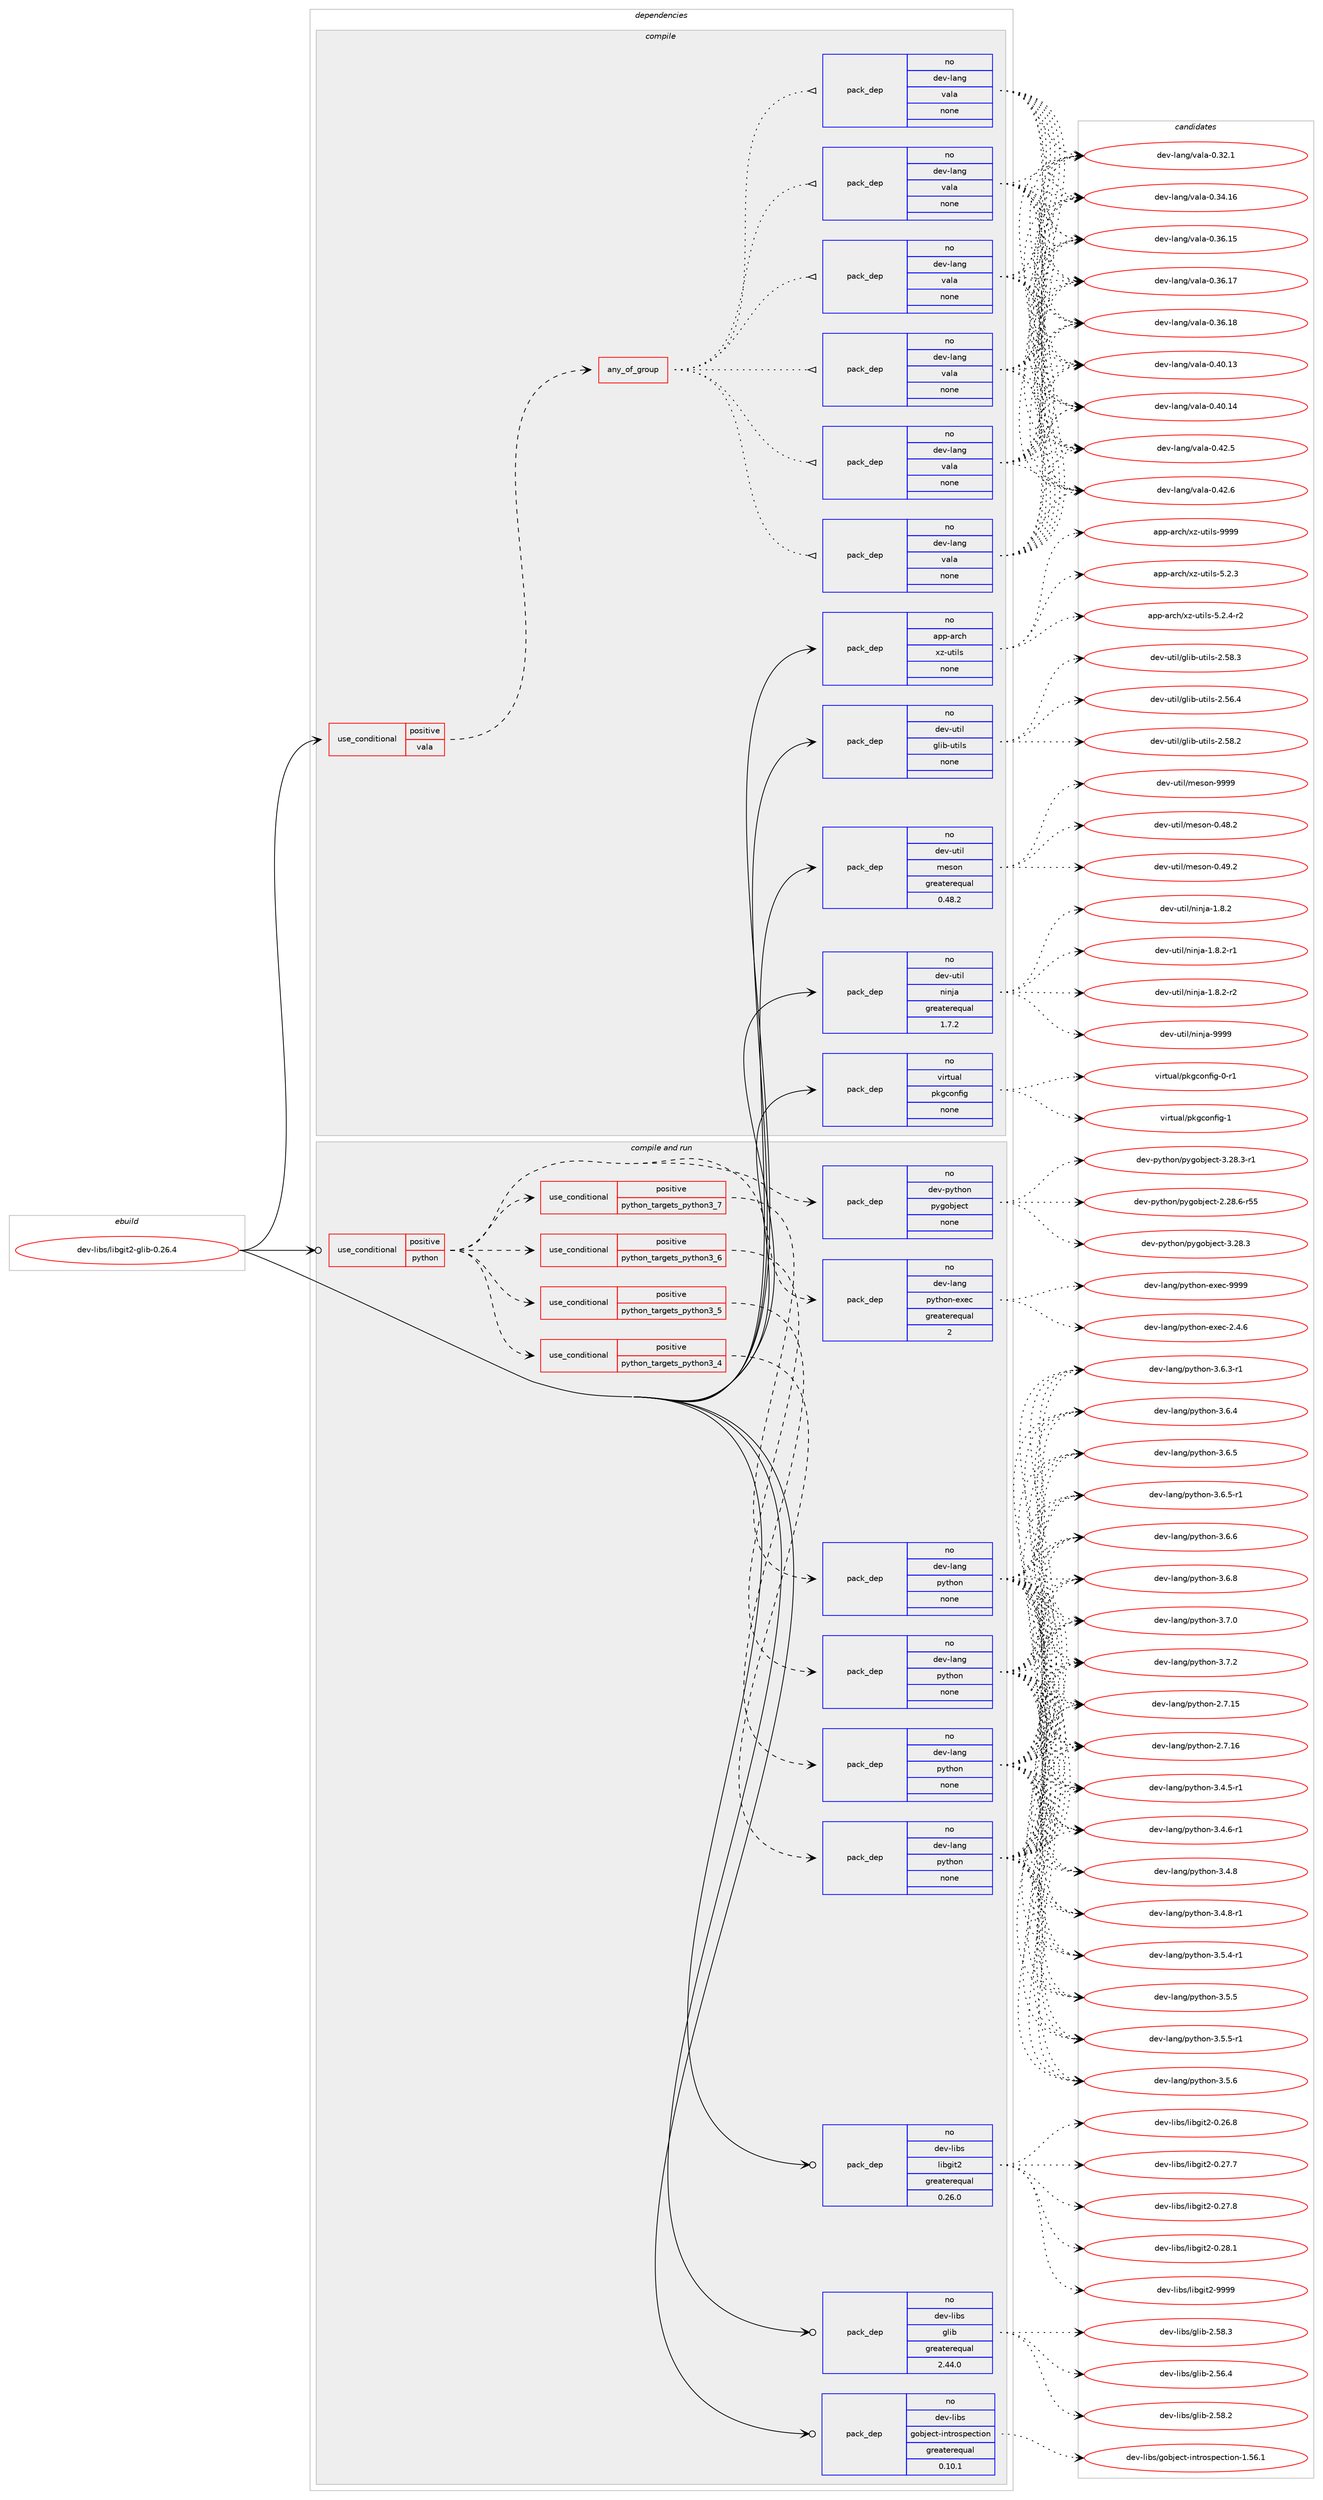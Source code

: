 digraph prolog {

# *************
# Graph options
# *************

newrank=true;
concentrate=true;
compound=true;
graph [rankdir=LR,fontname=Helvetica,fontsize=10,ranksep=1.5];#, ranksep=2.5, nodesep=0.2];
edge  [arrowhead=vee];
node  [fontname=Helvetica,fontsize=10];

# **********
# The ebuild
# **********

subgraph cluster_leftcol {
color=gray;
rank=same;
label=<<i>ebuild</i>>;
id [label="dev-libs/libgit2-glib-0.26.4", color=red, width=4, href="../dev-libs/libgit2-glib-0.26.4.svg"];
}

# ****************
# The dependencies
# ****************

subgraph cluster_midcol {
color=gray;
label=<<i>dependencies</i>>;
subgraph cluster_compile {
fillcolor="#eeeeee";
style=filled;
label=<<i>compile</i>>;
subgraph cond366009 {
dependency1368024 [label=<<TABLE BORDER="0" CELLBORDER="1" CELLSPACING="0" CELLPADDING="4"><TR><TD ROWSPAN="3" CELLPADDING="10">use_conditional</TD></TR><TR><TD>positive</TD></TR><TR><TD>vala</TD></TR></TABLE>>, shape=none, color=red];
subgraph any22266 {
dependency1368025 [label=<<TABLE BORDER="0" CELLBORDER="1" CELLSPACING="0" CELLPADDING="4"><TR><TD CELLPADDING="10">any_of_group</TD></TR></TABLE>>, shape=none, color=red];subgraph pack979197 {
dependency1368026 [label=<<TABLE BORDER="0" CELLBORDER="1" CELLSPACING="0" CELLPADDING="4" WIDTH="220"><TR><TD ROWSPAN="6" CELLPADDING="30">pack_dep</TD></TR><TR><TD WIDTH="110">no</TD></TR><TR><TD>dev-lang</TD></TR><TR><TD>vala</TD></TR><TR><TD>none</TD></TR><TR><TD></TD></TR></TABLE>>, shape=none, color=blue];
}
dependency1368025:e -> dependency1368026:w [weight=20,style="dotted",arrowhead="oinv"];
subgraph pack979198 {
dependency1368027 [label=<<TABLE BORDER="0" CELLBORDER="1" CELLSPACING="0" CELLPADDING="4" WIDTH="220"><TR><TD ROWSPAN="6" CELLPADDING="30">pack_dep</TD></TR><TR><TD WIDTH="110">no</TD></TR><TR><TD>dev-lang</TD></TR><TR><TD>vala</TD></TR><TR><TD>none</TD></TR><TR><TD></TD></TR></TABLE>>, shape=none, color=blue];
}
dependency1368025:e -> dependency1368027:w [weight=20,style="dotted",arrowhead="oinv"];
subgraph pack979199 {
dependency1368028 [label=<<TABLE BORDER="0" CELLBORDER="1" CELLSPACING="0" CELLPADDING="4" WIDTH="220"><TR><TD ROWSPAN="6" CELLPADDING="30">pack_dep</TD></TR><TR><TD WIDTH="110">no</TD></TR><TR><TD>dev-lang</TD></TR><TR><TD>vala</TD></TR><TR><TD>none</TD></TR><TR><TD></TD></TR></TABLE>>, shape=none, color=blue];
}
dependency1368025:e -> dependency1368028:w [weight=20,style="dotted",arrowhead="oinv"];
subgraph pack979200 {
dependency1368029 [label=<<TABLE BORDER="0" CELLBORDER="1" CELLSPACING="0" CELLPADDING="4" WIDTH="220"><TR><TD ROWSPAN="6" CELLPADDING="30">pack_dep</TD></TR><TR><TD WIDTH="110">no</TD></TR><TR><TD>dev-lang</TD></TR><TR><TD>vala</TD></TR><TR><TD>none</TD></TR><TR><TD></TD></TR></TABLE>>, shape=none, color=blue];
}
dependency1368025:e -> dependency1368029:w [weight=20,style="dotted",arrowhead="oinv"];
subgraph pack979201 {
dependency1368030 [label=<<TABLE BORDER="0" CELLBORDER="1" CELLSPACING="0" CELLPADDING="4" WIDTH="220"><TR><TD ROWSPAN="6" CELLPADDING="30">pack_dep</TD></TR><TR><TD WIDTH="110">no</TD></TR><TR><TD>dev-lang</TD></TR><TR><TD>vala</TD></TR><TR><TD>none</TD></TR><TR><TD></TD></TR></TABLE>>, shape=none, color=blue];
}
dependency1368025:e -> dependency1368030:w [weight=20,style="dotted",arrowhead="oinv"];
subgraph pack979202 {
dependency1368031 [label=<<TABLE BORDER="0" CELLBORDER="1" CELLSPACING="0" CELLPADDING="4" WIDTH="220"><TR><TD ROWSPAN="6" CELLPADDING="30">pack_dep</TD></TR><TR><TD WIDTH="110">no</TD></TR><TR><TD>dev-lang</TD></TR><TR><TD>vala</TD></TR><TR><TD>none</TD></TR><TR><TD></TD></TR></TABLE>>, shape=none, color=blue];
}
dependency1368025:e -> dependency1368031:w [weight=20,style="dotted",arrowhead="oinv"];
}
dependency1368024:e -> dependency1368025:w [weight=20,style="dashed",arrowhead="vee"];
}
id:e -> dependency1368024:w [weight=20,style="solid",arrowhead="vee"];
subgraph pack979203 {
dependency1368032 [label=<<TABLE BORDER="0" CELLBORDER="1" CELLSPACING="0" CELLPADDING="4" WIDTH="220"><TR><TD ROWSPAN="6" CELLPADDING="30">pack_dep</TD></TR><TR><TD WIDTH="110">no</TD></TR><TR><TD>app-arch</TD></TR><TR><TD>xz-utils</TD></TR><TR><TD>none</TD></TR><TR><TD></TD></TR></TABLE>>, shape=none, color=blue];
}
id:e -> dependency1368032:w [weight=20,style="solid",arrowhead="vee"];
subgraph pack979204 {
dependency1368033 [label=<<TABLE BORDER="0" CELLBORDER="1" CELLSPACING="0" CELLPADDING="4" WIDTH="220"><TR><TD ROWSPAN="6" CELLPADDING="30">pack_dep</TD></TR><TR><TD WIDTH="110">no</TD></TR><TR><TD>dev-util</TD></TR><TR><TD>glib-utils</TD></TR><TR><TD>none</TD></TR><TR><TD></TD></TR></TABLE>>, shape=none, color=blue];
}
id:e -> dependency1368033:w [weight=20,style="solid",arrowhead="vee"];
subgraph pack979205 {
dependency1368034 [label=<<TABLE BORDER="0" CELLBORDER="1" CELLSPACING="0" CELLPADDING="4" WIDTH="220"><TR><TD ROWSPAN="6" CELLPADDING="30">pack_dep</TD></TR><TR><TD WIDTH="110">no</TD></TR><TR><TD>dev-util</TD></TR><TR><TD>meson</TD></TR><TR><TD>greaterequal</TD></TR><TR><TD>0.48.2</TD></TR></TABLE>>, shape=none, color=blue];
}
id:e -> dependency1368034:w [weight=20,style="solid",arrowhead="vee"];
subgraph pack979206 {
dependency1368035 [label=<<TABLE BORDER="0" CELLBORDER="1" CELLSPACING="0" CELLPADDING="4" WIDTH="220"><TR><TD ROWSPAN="6" CELLPADDING="30">pack_dep</TD></TR><TR><TD WIDTH="110">no</TD></TR><TR><TD>dev-util</TD></TR><TR><TD>ninja</TD></TR><TR><TD>greaterequal</TD></TR><TR><TD>1.7.2</TD></TR></TABLE>>, shape=none, color=blue];
}
id:e -> dependency1368035:w [weight=20,style="solid",arrowhead="vee"];
subgraph pack979207 {
dependency1368036 [label=<<TABLE BORDER="0" CELLBORDER="1" CELLSPACING="0" CELLPADDING="4" WIDTH="220"><TR><TD ROWSPAN="6" CELLPADDING="30">pack_dep</TD></TR><TR><TD WIDTH="110">no</TD></TR><TR><TD>virtual</TD></TR><TR><TD>pkgconfig</TD></TR><TR><TD>none</TD></TR><TR><TD></TD></TR></TABLE>>, shape=none, color=blue];
}
id:e -> dependency1368036:w [weight=20,style="solid",arrowhead="vee"];
}
subgraph cluster_compileandrun {
fillcolor="#eeeeee";
style=filled;
label=<<i>compile and run</i>>;
subgraph cond366010 {
dependency1368037 [label=<<TABLE BORDER="0" CELLBORDER="1" CELLSPACING="0" CELLPADDING="4"><TR><TD ROWSPAN="3" CELLPADDING="10">use_conditional</TD></TR><TR><TD>positive</TD></TR><TR><TD>python</TD></TR></TABLE>>, shape=none, color=red];
subgraph cond366011 {
dependency1368038 [label=<<TABLE BORDER="0" CELLBORDER="1" CELLSPACING="0" CELLPADDING="4"><TR><TD ROWSPAN="3" CELLPADDING="10">use_conditional</TD></TR><TR><TD>positive</TD></TR><TR><TD>python_targets_python3_4</TD></TR></TABLE>>, shape=none, color=red];
subgraph pack979208 {
dependency1368039 [label=<<TABLE BORDER="0" CELLBORDER="1" CELLSPACING="0" CELLPADDING="4" WIDTH="220"><TR><TD ROWSPAN="6" CELLPADDING="30">pack_dep</TD></TR><TR><TD WIDTH="110">no</TD></TR><TR><TD>dev-lang</TD></TR><TR><TD>python</TD></TR><TR><TD>none</TD></TR><TR><TD></TD></TR></TABLE>>, shape=none, color=blue];
}
dependency1368038:e -> dependency1368039:w [weight=20,style="dashed",arrowhead="vee"];
}
dependency1368037:e -> dependency1368038:w [weight=20,style="dashed",arrowhead="vee"];
subgraph cond366012 {
dependency1368040 [label=<<TABLE BORDER="0" CELLBORDER="1" CELLSPACING="0" CELLPADDING="4"><TR><TD ROWSPAN="3" CELLPADDING="10">use_conditional</TD></TR><TR><TD>positive</TD></TR><TR><TD>python_targets_python3_5</TD></TR></TABLE>>, shape=none, color=red];
subgraph pack979209 {
dependency1368041 [label=<<TABLE BORDER="0" CELLBORDER="1" CELLSPACING="0" CELLPADDING="4" WIDTH="220"><TR><TD ROWSPAN="6" CELLPADDING="30">pack_dep</TD></TR><TR><TD WIDTH="110">no</TD></TR><TR><TD>dev-lang</TD></TR><TR><TD>python</TD></TR><TR><TD>none</TD></TR><TR><TD></TD></TR></TABLE>>, shape=none, color=blue];
}
dependency1368040:e -> dependency1368041:w [weight=20,style="dashed",arrowhead="vee"];
}
dependency1368037:e -> dependency1368040:w [weight=20,style="dashed",arrowhead="vee"];
subgraph cond366013 {
dependency1368042 [label=<<TABLE BORDER="0" CELLBORDER="1" CELLSPACING="0" CELLPADDING="4"><TR><TD ROWSPAN="3" CELLPADDING="10">use_conditional</TD></TR><TR><TD>positive</TD></TR><TR><TD>python_targets_python3_6</TD></TR></TABLE>>, shape=none, color=red];
subgraph pack979210 {
dependency1368043 [label=<<TABLE BORDER="0" CELLBORDER="1" CELLSPACING="0" CELLPADDING="4" WIDTH="220"><TR><TD ROWSPAN="6" CELLPADDING="30">pack_dep</TD></TR><TR><TD WIDTH="110">no</TD></TR><TR><TD>dev-lang</TD></TR><TR><TD>python</TD></TR><TR><TD>none</TD></TR><TR><TD></TD></TR></TABLE>>, shape=none, color=blue];
}
dependency1368042:e -> dependency1368043:w [weight=20,style="dashed",arrowhead="vee"];
}
dependency1368037:e -> dependency1368042:w [weight=20,style="dashed",arrowhead="vee"];
subgraph cond366014 {
dependency1368044 [label=<<TABLE BORDER="0" CELLBORDER="1" CELLSPACING="0" CELLPADDING="4"><TR><TD ROWSPAN="3" CELLPADDING="10">use_conditional</TD></TR><TR><TD>positive</TD></TR><TR><TD>python_targets_python3_7</TD></TR></TABLE>>, shape=none, color=red];
subgraph pack979211 {
dependency1368045 [label=<<TABLE BORDER="0" CELLBORDER="1" CELLSPACING="0" CELLPADDING="4" WIDTH="220"><TR><TD ROWSPAN="6" CELLPADDING="30">pack_dep</TD></TR><TR><TD WIDTH="110">no</TD></TR><TR><TD>dev-lang</TD></TR><TR><TD>python</TD></TR><TR><TD>none</TD></TR><TR><TD></TD></TR></TABLE>>, shape=none, color=blue];
}
dependency1368044:e -> dependency1368045:w [weight=20,style="dashed",arrowhead="vee"];
}
dependency1368037:e -> dependency1368044:w [weight=20,style="dashed",arrowhead="vee"];
subgraph pack979212 {
dependency1368046 [label=<<TABLE BORDER="0" CELLBORDER="1" CELLSPACING="0" CELLPADDING="4" WIDTH="220"><TR><TD ROWSPAN="6" CELLPADDING="30">pack_dep</TD></TR><TR><TD WIDTH="110">no</TD></TR><TR><TD>dev-lang</TD></TR><TR><TD>python-exec</TD></TR><TR><TD>greaterequal</TD></TR><TR><TD>2</TD></TR></TABLE>>, shape=none, color=blue];
}
dependency1368037:e -> dependency1368046:w [weight=20,style="dashed",arrowhead="vee"];
subgraph pack979213 {
dependency1368047 [label=<<TABLE BORDER="0" CELLBORDER="1" CELLSPACING="0" CELLPADDING="4" WIDTH="220"><TR><TD ROWSPAN="6" CELLPADDING="30">pack_dep</TD></TR><TR><TD WIDTH="110">no</TD></TR><TR><TD>dev-python</TD></TR><TR><TD>pygobject</TD></TR><TR><TD>none</TD></TR><TR><TD></TD></TR></TABLE>>, shape=none, color=blue];
}
dependency1368037:e -> dependency1368047:w [weight=20,style="dashed",arrowhead="vee"];
}
id:e -> dependency1368037:w [weight=20,style="solid",arrowhead="odotvee"];
subgraph pack979214 {
dependency1368048 [label=<<TABLE BORDER="0" CELLBORDER="1" CELLSPACING="0" CELLPADDING="4" WIDTH="220"><TR><TD ROWSPAN="6" CELLPADDING="30">pack_dep</TD></TR><TR><TD WIDTH="110">no</TD></TR><TR><TD>dev-libs</TD></TR><TR><TD>glib</TD></TR><TR><TD>greaterequal</TD></TR><TR><TD>2.44.0</TD></TR></TABLE>>, shape=none, color=blue];
}
id:e -> dependency1368048:w [weight=20,style="solid",arrowhead="odotvee"];
subgraph pack979215 {
dependency1368049 [label=<<TABLE BORDER="0" CELLBORDER="1" CELLSPACING="0" CELLPADDING="4" WIDTH="220"><TR><TD ROWSPAN="6" CELLPADDING="30">pack_dep</TD></TR><TR><TD WIDTH="110">no</TD></TR><TR><TD>dev-libs</TD></TR><TR><TD>gobject-introspection</TD></TR><TR><TD>greaterequal</TD></TR><TR><TD>0.10.1</TD></TR></TABLE>>, shape=none, color=blue];
}
id:e -> dependency1368049:w [weight=20,style="solid",arrowhead="odotvee"];
subgraph pack979216 {
dependency1368050 [label=<<TABLE BORDER="0" CELLBORDER="1" CELLSPACING="0" CELLPADDING="4" WIDTH="220"><TR><TD ROWSPAN="6" CELLPADDING="30">pack_dep</TD></TR><TR><TD WIDTH="110">no</TD></TR><TR><TD>dev-libs</TD></TR><TR><TD>libgit2</TD></TR><TR><TD>greaterequal</TD></TR><TR><TD>0.26.0</TD></TR></TABLE>>, shape=none, color=blue];
}
id:e -> dependency1368050:w [weight=20,style="solid",arrowhead="odotvee"];
}
subgraph cluster_run {
fillcolor="#eeeeee";
style=filled;
label=<<i>run</i>>;
}
}

# **************
# The candidates
# **************

subgraph cluster_choices {
rank=same;
color=gray;
label=<<i>candidates</i>>;

subgraph choice979197 {
color=black;
nodesep=1;
choice100101118451089711010347118971089745484651504649 [label="dev-lang/vala-0.32.1", color=red, width=4,href="../dev-lang/vala-0.32.1.svg"];
choice10010111845108971101034711897108974548465152464954 [label="dev-lang/vala-0.34.16", color=red, width=4,href="../dev-lang/vala-0.34.16.svg"];
choice10010111845108971101034711897108974548465154464953 [label="dev-lang/vala-0.36.15", color=red, width=4,href="../dev-lang/vala-0.36.15.svg"];
choice10010111845108971101034711897108974548465154464955 [label="dev-lang/vala-0.36.17", color=red, width=4,href="../dev-lang/vala-0.36.17.svg"];
choice10010111845108971101034711897108974548465154464956 [label="dev-lang/vala-0.36.18", color=red, width=4,href="../dev-lang/vala-0.36.18.svg"];
choice10010111845108971101034711897108974548465248464951 [label="dev-lang/vala-0.40.13", color=red, width=4,href="../dev-lang/vala-0.40.13.svg"];
choice10010111845108971101034711897108974548465248464952 [label="dev-lang/vala-0.40.14", color=red, width=4,href="../dev-lang/vala-0.40.14.svg"];
choice100101118451089711010347118971089745484652504653 [label="dev-lang/vala-0.42.5", color=red, width=4,href="../dev-lang/vala-0.42.5.svg"];
choice100101118451089711010347118971089745484652504654 [label="dev-lang/vala-0.42.6", color=red, width=4,href="../dev-lang/vala-0.42.6.svg"];
dependency1368026:e -> choice100101118451089711010347118971089745484651504649:w [style=dotted,weight="100"];
dependency1368026:e -> choice10010111845108971101034711897108974548465152464954:w [style=dotted,weight="100"];
dependency1368026:e -> choice10010111845108971101034711897108974548465154464953:w [style=dotted,weight="100"];
dependency1368026:e -> choice10010111845108971101034711897108974548465154464955:w [style=dotted,weight="100"];
dependency1368026:e -> choice10010111845108971101034711897108974548465154464956:w [style=dotted,weight="100"];
dependency1368026:e -> choice10010111845108971101034711897108974548465248464951:w [style=dotted,weight="100"];
dependency1368026:e -> choice10010111845108971101034711897108974548465248464952:w [style=dotted,weight="100"];
dependency1368026:e -> choice100101118451089711010347118971089745484652504653:w [style=dotted,weight="100"];
dependency1368026:e -> choice100101118451089711010347118971089745484652504654:w [style=dotted,weight="100"];
}
subgraph choice979198 {
color=black;
nodesep=1;
choice100101118451089711010347118971089745484651504649 [label="dev-lang/vala-0.32.1", color=red, width=4,href="../dev-lang/vala-0.32.1.svg"];
choice10010111845108971101034711897108974548465152464954 [label="dev-lang/vala-0.34.16", color=red, width=4,href="../dev-lang/vala-0.34.16.svg"];
choice10010111845108971101034711897108974548465154464953 [label="dev-lang/vala-0.36.15", color=red, width=4,href="../dev-lang/vala-0.36.15.svg"];
choice10010111845108971101034711897108974548465154464955 [label="dev-lang/vala-0.36.17", color=red, width=4,href="../dev-lang/vala-0.36.17.svg"];
choice10010111845108971101034711897108974548465154464956 [label="dev-lang/vala-0.36.18", color=red, width=4,href="../dev-lang/vala-0.36.18.svg"];
choice10010111845108971101034711897108974548465248464951 [label="dev-lang/vala-0.40.13", color=red, width=4,href="../dev-lang/vala-0.40.13.svg"];
choice10010111845108971101034711897108974548465248464952 [label="dev-lang/vala-0.40.14", color=red, width=4,href="../dev-lang/vala-0.40.14.svg"];
choice100101118451089711010347118971089745484652504653 [label="dev-lang/vala-0.42.5", color=red, width=4,href="../dev-lang/vala-0.42.5.svg"];
choice100101118451089711010347118971089745484652504654 [label="dev-lang/vala-0.42.6", color=red, width=4,href="../dev-lang/vala-0.42.6.svg"];
dependency1368027:e -> choice100101118451089711010347118971089745484651504649:w [style=dotted,weight="100"];
dependency1368027:e -> choice10010111845108971101034711897108974548465152464954:w [style=dotted,weight="100"];
dependency1368027:e -> choice10010111845108971101034711897108974548465154464953:w [style=dotted,weight="100"];
dependency1368027:e -> choice10010111845108971101034711897108974548465154464955:w [style=dotted,weight="100"];
dependency1368027:e -> choice10010111845108971101034711897108974548465154464956:w [style=dotted,weight="100"];
dependency1368027:e -> choice10010111845108971101034711897108974548465248464951:w [style=dotted,weight="100"];
dependency1368027:e -> choice10010111845108971101034711897108974548465248464952:w [style=dotted,weight="100"];
dependency1368027:e -> choice100101118451089711010347118971089745484652504653:w [style=dotted,weight="100"];
dependency1368027:e -> choice100101118451089711010347118971089745484652504654:w [style=dotted,weight="100"];
}
subgraph choice979199 {
color=black;
nodesep=1;
choice100101118451089711010347118971089745484651504649 [label="dev-lang/vala-0.32.1", color=red, width=4,href="../dev-lang/vala-0.32.1.svg"];
choice10010111845108971101034711897108974548465152464954 [label="dev-lang/vala-0.34.16", color=red, width=4,href="../dev-lang/vala-0.34.16.svg"];
choice10010111845108971101034711897108974548465154464953 [label="dev-lang/vala-0.36.15", color=red, width=4,href="../dev-lang/vala-0.36.15.svg"];
choice10010111845108971101034711897108974548465154464955 [label="dev-lang/vala-0.36.17", color=red, width=4,href="../dev-lang/vala-0.36.17.svg"];
choice10010111845108971101034711897108974548465154464956 [label="dev-lang/vala-0.36.18", color=red, width=4,href="../dev-lang/vala-0.36.18.svg"];
choice10010111845108971101034711897108974548465248464951 [label="dev-lang/vala-0.40.13", color=red, width=4,href="../dev-lang/vala-0.40.13.svg"];
choice10010111845108971101034711897108974548465248464952 [label="dev-lang/vala-0.40.14", color=red, width=4,href="../dev-lang/vala-0.40.14.svg"];
choice100101118451089711010347118971089745484652504653 [label="dev-lang/vala-0.42.5", color=red, width=4,href="../dev-lang/vala-0.42.5.svg"];
choice100101118451089711010347118971089745484652504654 [label="dev-lang/vala-0.42.6", color=red, width=4,href="../dev-lang/vala-0.42.6.svg"];
dependency1368028:e -> choice100101118451089711010347118971089745484651504649:w [style=dotted,weight="100"];
dependency1368028:e -> choice10010111845108971101034711897108974548465152464954:w [style=dotted,weight="100"];
dependency1368028:e -> choice10010111845108971101034711897108974548465154464953:w [style=dotted,weight="100"];
dependency1368028:e -> choice10010111845108971101034711897108974548465154464955:w [style=dotted,weight="100"];
dependency1368028:e -> choice10010111845108971101034711897108974548465154464956:w [style=dotted,weight="100"];
dependency1368028:e -> choice10010111845108971101034711897108974548465248464951:w [style=dotted,weight="100"];
dependency1368028:e -> choice10010111845108971101034711897108974548465248464952:w [style=dotted,weight="100"];
dependency1368028:e -> choice100101118451089711010347118971089745484652504653:w [style=dotted,weight="100"];
dependency1368028:e -> choice100101118451089711010347118971089745484652504654:w [style=dotted,weight="100"];
}
subgraph choice979200 {
color=black;
nodesep=1;
choice100101118451089711010347118971089745484651504649 [label="dev-lang/vala-0.32.1", color=red, width=4,href="../dev-lang/vala-0.32.1.svg"];
choice10010111845108971101034711897108974548465152464954 [label="dev-lang/vala-0.34.16", color=red, width=4,href="../dev-lang/vala-0.34.16.svg"];
choice10010111845108971101034711897108974548465154464953 [label="dev-lang/vala-0.36.15", color=red, width=4,href="../dev-lang/vala-0.36.15.svg"];
choice10010111845108971101034711897108974548465154464955 [label="dev-lang/vala-0.36.17", color=red, width=4,href="../dev-lang/vala-0.36.17.svg"];
choice10010111845108971101034711897108974548465154464956 [label="dev-lang/vala-0.36.18", color=red, width=4,href="../dev-lang/vala-0.36.18.svg"];
choice10010111845108971101034711897108974548465248464951 [label="dev-lang/vala-0.40.13", color=red, width=4,href="../dev-lang/vala-0.40.13.svg"];
choice10010111845108971101034711897108974548465248464952 [label="dev-lang/vala-0.40.14", color=red, width=4,href="../dev-lang/vala-0.40.14.svg"];
choice100101118451089711010347118971089745484652504653 [label="dev-lang/vala-0.42.5", color=red, width=4,href="../dev-lang/vala-0.42.5.svg"];
choice100101118451089711010347118971089745484652504654 [label="dev-lang/vala-0.42.6", color=red, width=4,href="../dev-lang/vala-0.42.6.svg"];
dependency1368029:e -> choice100101118451089711010347118971089745484651504649:w [style=dotted,weight="100"];
dependency1368029:e -> choice10010111845108971101034711897108974548465152464954:w [style=dotted,weight="100"];
dependency1368029:e -> choice10010111845108971101034711897108974548465154464953:w [style=dotted,weight="100"];
dependency1368029:e -> choice10010111845108971101034711897108974548465154464955:w [style=dotted,weight="100"];
dependency1368029:e -> choice10010111845108971101034711897108974548465154464956:w [style=dotted,weight="100"];
dependency1368029:e -> choice10010111845108971101034711897108974548465248464951:w [style=dotted,weight="100"];
dependency1368029:e -> choice10010111845108971101034711897108974548465248464952:w [style=dotted,weight="100"];
dependency1368029:e -> choice100101118451089711010347118971089745484652504653:w [style=dotted,weight="100"];
dependency1368029:e -> choice100101118451089711010347118971089745484652504654:w [style=dotted,weight="100"];
}
subgraph choice979201 {
color=black;
nodesep=1;
choice100101118451089711010347118971089745484651504649 [label="dev-lang/vala-0.32.1", color=red, width=4,href="../dev-lang/vala-0.32.1.svg"];
choice10010111845108971101034711897108974548465152464954 [label="dev-lang/vala-0.34.16", color=red, width=4,href="../dev-lang/vala-0.34.16.svg"];
choice10010111845108971101034711897108974548465154464953 [label="dev-lang/vala-0.36.15", color=red, width=4,href="../dev-lang/vala-0.36.15.svg"];
choice10010111845108971101034711897108974548465154464955 [label="dev-lang/vala-0.36.17", color=red, width=4,href="../dev-lang/vala-0.36.17.svg"];
choice10010111845108971101034711897108974548465154464956 [label="dev-lang/vala-0.36.18", color=red, width=4,href="../dev-lang/vala-0.36.18.svg"];
choice10010111845108971101034711897108974548465248464951 [label="dev-lang/vala-0.40.13", color=red, width=4,href="../dev-lang/vala-0.40.13.svg"];
choice10010111845108971101034711897108974548465248464952 [label="dev-lang/vala-0.40.14", color=red, width=4,href="../dev-lang/vala-0.40.14.svg"];
choice100101118451089711010347118971089745484652504653 [label="dev-lang/vala-0.42.5", color=red, width=4,href="../dev-lang/vala-0.42.5.svg"];
choice100101118451089711010347118971089745484652504654 [label="dev-lang/vala-0.42.6", color=red, width=4,href="../dev-lang/vala-0.42.6.svg"];
dependency1368030:e -> choice100101118451089711010347118971089745484651504649:w [style=dotted,weight="100"];
dependency1368030:e -> choice10010111845108971101034711897108974548465152464954:w [style=dotted,weight="100"];
dependency1368030:e -> choice10010111845108971101034711897108974548465154464953:w [style=dotted,weight="100"];
dependency1368030:e -> choice10010111845108971101034711897108974548465154464955:w [style=dotted,weight="100"];
dependency1368030:e -> choice10010111845108971101034711897108974548465154464956:w [style=dotted,weight="100"];
dependency1368030:e -> choice10010111845108971101034711897108974548465248464951:w [style=dotted,weight="100"];
dependency1368030:e -> choice10010111845108971101034711897108974548465248464952:w [style=dotted,weight="100"];
dependency1368030:e -> choice100101118451089711010347118971089745484652504653:w [style=dotted,weight="100"];
dependency1368030:e -> choice100101118451089711010347118971089745484652504654:w [style=dotted,weight="100"];
}
subgraph choice979202 {
color=black;
nodesep=1;
choice100101118451089711010347118971089745484651504649 [label="dev-lang/vala-0.32.1", color=red, width=4,href="../dev-lang/vala-0.32.1.svg"];
choice10010111845108971101034711897108974548465152464954 [label="dev-lang/vala-0.34.16", color=red, width=4,href="../dev-lang/vala-0.34.16.svg"];
choice10010111845108971101034711897108974548465154464953 [label="dev-lang/vala-0.36.15", color=red, width=4,href="../dev-lang/vala-0.36.15.svg"];
choice10010111845108971101034711897108974548465154464955 [label="dev-lang/vala-0.36.17", color=red, width=4,href="../dev-lang/vala-0.36.17.svg"];
choice10010111845108971101034711897108974548465154464956 [label="dev-lang/vala-0.36.18", color=red, width=4,href="../dev-lang/vala-0.36.18.svg"];
choice10010111845108971101034711897108974548465248464951 [label="dev-lang/vala-0.40.13", color=red, width=4,href="../dev-lang/vala-0.40.13.svg"];
choice10010111845108971101034711897108974548465248464952 [label="dev-lang/vala-0.40.14", color=red, width=4,href="../dev-lang/vala-0.40.14.svg"];
choice100101118451089711010347118971089745484652504653 [label="dev-lang/vala-0.42.5", color=red, width=4,href="../dev-lang/vala-0.42.5.svg"];
choice100101118451089711010347118971089745484652504654 [label="dev-lang/vala-0.42.6", color=red, width=4,href="../dev-lang/vala-0.42.6.svg"];
dependency1368031:e -> choice100101118451089711010347118971089745484651504649:w [style=dotted,weight="100"];
dependency1368031:e -> choice10010111845108971101034711897108974548465152464954:w [style=dotted,weight="100"];
dependency1368031:e -> choice10010111845108971101034711897108974548465154464953:w [style=dotted,weight="100"];
dependency1368031:e -> choice10010111845108971101034711897108974548465154464955:w [style=dotted,weight="100"];
dependency1368031:e -> choice10010111845108971101034711897108974548465154464956:w [style=dotted,weight="100"];
dependency1368031:e -> choice10010111845108971101034711897108974548465248464951:w [style=dotted,weight="100"];
dependency1368031:e -> choice10010111845108971101034711897108974548465248464952:w [style=dotted,weight="100"];
dependency1368031:e -> choice100101118451089711010347118971089745484652504653:w [style=dotted,weight="100"];
dependency1368031:e -> choice100101118451089711010347118971089745484652504654:w [style=dotted,weight="100"];
}
subgraph choice979203 {
color=black;
nodesep=1;
choice971121124597114991044712012245117116105108115455346504651 [label="app-arch/xz-utils-5.2.3", color=red, width=4,href="../app-arch/xz-utils-5.2.3.svg"];
choice9711211245971149910447120122451171161051081154553465046524511450 [label="app-arch/xz-utils-5.2.4-r2", color=red, width=4,href="../app-arch/xz-utils-5.2.4-r2.svg"];
choice9711211245971149910447120122451171161051081154557575757 [label="app-arch/xz-utils-9999", color=red, width=4,href="../app-arch/xz-utils-9999.svg"];
dependency1368032:e -> choice971121124597114991044712012245117116105108115455346504651:w [style=dotted,weight="100"];
dependency1368032:e -> choice9711211245971149910447120122451171161051081154553465046524511450:w [style=dotted,weight="100"];
dependency1368032:e -> choice9711211245971149910447120122451171161051081154557575757:w [style=dotted,weight="100"];
}
subgraph choice979204 {
color=black;
nodesep=1;
choice1001011184511711610510847103108105984511711610510811545504653544652 [label="dev-util/glib-utils-2.56.4", color=red, width=4,href="../dev-util/glib-utils-2.56.4.svg"];
choice1001011184511711610510847103108105984511711610510811545504653564650 [label="dev-util/glib-utils-2.58.2", color=red, width=4,href="../dev-util/glib-utils-2.58.2.svg"];
choice1001011184511711610510847103108105984511711610510811545504653564651 [label="dev-util/glib-utils-2.58.3", color=red, width=4,href="../dev-util/glib-utils-2.58.3.svg"];
dependency1368033:e -> choice1001011184511711610510847103108105984511711610510811545504653544652:w [style=dotted,weight="100"];
dependency1368033:e -> choice1001011184511711610510847103108105984511711610510811545504653564650:w [style=dotted,weight="100"];
dependency1368033:e -> choice1001011184511711610510847103108105984511711610510811545504653564651:w [style=dotted,weight="100"];
}
subgraph choice979205 {
color=black;
nodesep=1;
choice100101118451171161051084710910111511111045484652564650 [label="dev-util/meson-0.48.2", color=red, width=4,href="../dev-util/meson-0.48.2.svg"];
choice100101118451171161051084710910111511111045484652574650 [label="dev-util/meson-0.49.2", color=red, width=4,href="../dev-util/meson-0.49.2.svg"];
choice10010111845117116105108471091011151111104557575757 [label="dev-util/meson-9999", color=red, width=4,href="../dev-util/meson-9999.svg"];
dependency1368034:e -> choice100101118451171161051084710910111511111045484652564650:w [style=dotted,weight="100"];
dependency1368034:e -> choice100101118451171161051084710910111511111045484652574650:w [style=dotted,weight="100"];
dependency1368034:e -> choice10010111845117116105108471091011151111104557575757:w [style=dotted,weight="100"];
}
subgraph choice979206 {
color=black;
nodesep=1;
choice100101118451171161051084711010511010697454946564650 [label="dev-util/ninja-1.8.2", color=red, width=4,href="../dev-util/ninja-1.8.2.svg"];
choice1001011184511711610510847110105110106974549465646504511449 [label="dev-util/ninja-1.8.2-r1", color=red, width=4,href="../dev-util/ninja-1.8.2-r1.svg"];
choice1001011184511711610510847110105110106974549465646504511450 [label="dev-util/ninja-1.8.2-r2", color=red, width=4,href="../dev-util/ninja-1.8.2-r2.svg"];
choice1001011184511711610510847110105110106974557575757 [label="dev-util/ninja-9999", color=red, width=4,href="../dev-util/ninja-9999.svg"];
dependency1368035:e -> choice100101118451171161051084711010511010697454946564650:w [style=dotted,weight="100"];
dependency1368035:e -> choice1001011184511711610510847110105110106974549465646504511449:w [style=dotted,weight="100"];
dependency1368035:e -> choice1001011184511711610510847110105110106974549465646504511450:w [style=dotted,weight="100"];
dependency1368035:e -> choice1001011184511711610510847110105110106974557575757:w [style=dotted,weight="100"];
}
subgraph choice979207 {
color=black;
nodesep=1;
choice11810511411611797108471121071039911111010210510345484511449 [label="virtual/pkgconfig-0-r1", color=red, width=4,href="../virtual/pkgconfig-0-r1.svg"];
choice1181051141161179710847112107103991111101021051034549 [label="virtual/pkgconfig-1", color=red, width=4,href="../virtual/pkgconfig-1.svg"];
dependency1368036:e -> choice11810511411611797108471121071039911111010210510345484511449:w [style=dotted,weight="100"];
dependency1368036:e -> choice1181051141161179710847112107103991111101021051034549:w [style=dotted,weight="100"];
}
subgraph choice979208 {
color=black;
nodesep=1;
choice10010111845108971101034711212111610411111045504655464953 [label="dev-lang/python-2.7.15", color=red, width=4,href="../dev-lang/python-2.7.15.svg"];
choice10010111845108971101034711212111610411111045504655464954 [label="dev-lang/python-2.7.16", color=red, width=4,href="../dev-lang/python-2.7.16.svg"];
choice1001011184510897110103471121211161041111104551465246534511449 [label="dev-lang/python-3.4.5-r1", color=red, width=4,href="../dev-lang/python-3.4.5-r1.svg"];
choice1001011184510897110103471121211161041111104551465246544511449 [label="dev-lang/python-3.4.6-r1", color=red, width=4,href="../dev-lang/python-3.4.6-r1.svg"];
choice100101118451089711010347112121116104111110455146524656 [label="dev-lang/python-3.4.8", color=red, width=4,href="../dev-lang/python-3.4.8.svg"];
choice1001011184510897110103471121211161041111104551465246564511449 [label="dev-lang/python-3.4.8-r1", color=red, width=4,href="../dev-lang/python-3.4.8-r1.svg"];
choice1001011184510897110103471121211161041111104551465346524511449 [label="dev-lang/python-3.5.4-r1", color=red, width=4,href="../dev-lang/python-3.5.4-r1.svg"];
choice100101118451089711010347112121116104111110455146534653 [label="dev-lang/python-3.5.5", color=red, width=4,href="../dev-lang/python-3.5.5.svg"];
choice1001011184510897110103471121211161041111104551465346534511449 [label="dev-lang/python-3.5.5-r1", color=red, width=4,href="../dev-lang/python-3.5.5-r1.svg"];
choice100101118451089711010347112121116104111110455146534654 [label="dev-lang/python-3.5.6", color=red, width=4,href="../dev-lang/python-3.5.6.svg"];
choice1001011184510897110103471121211161041111104551465446514511449 [label="dev-lang/python-3.6.3-r1", color=red, width=4,href="../dev-lang/python-3.6.3-r1.svg"];
choice100101118451089711010347112121116104111110455146544652 [label="dev-lang/python-3.6.4", color=red, width=4,href="../dev-lang/python-3.6.4.svg"];
choice100101118451089711010347112121116104111110455146544653 [label="dev-lang/python-3.6.5", color=red, width=4,href="../dev-lang/python-3.6.5.svg"];
choice1001011184510897110103471121211161041111104551465446534511449 [label="dev-lang/python-3.6.5-r1", color=red, width=4,href="../dev-lang/python-3.6.5-r1.svg"];
choice100101118451089711010347112121116104111110455146544654 [label="dev-lang/python-3.6.6", color=red, width=4,href="../dev-lang/python-3.6.6.svg"];
choice100101118451089711010347112121116104111110455146544656 [label="dev-lang/python-3.6.8", color=red, width=4,href="../dev-lang/python-3.6.8.svg"];
choice100101118451089711010347112121116104111110455146554648 [label="dev-lang/python-3.7.0", color=red, width=4,href="../dev-lang/python-3.7.0.svg"];
choice100101118451089711010347112121116104111110455146554650 [label="dev-lang/python-3.7.2", color=red, width=4,href="../dev-lang/python-3.7.2.svg"];
dependency1368039:e -> choice10010111845108971101034711212111610411111045504655464953:w [style=dotted,weight="100"];
dependency1368039:e -> choice10010111845108971101034711212111610411111045504655464954:w [style=dotted,weight="100"];
dependency1368039:e -> choice1001011184510897110103471121211161041111104551465246534511449:w [style=dotted,weight="100"];
dependency1368039:e -> choice1001011184510897110103471121211161041111104551465246544511449:w [style=dotted,weight="100"];
dependency1368039:e -> choice100101118451089711010347112121116104111110455146524656:w [style=dotted,weight="100"];
dependency1368039:e -> choice1001011184510897110103471121211161041111104551465246564511449:w [style=dotted,weight="100"];
dependency1368039:e -> choice1001011184510897110103471121211161041111104551465346524511449:w [style=dotted,weight="100"];
dependency1368039:e -> choice100101118451089711010347112121116104111110455146534653:w [style=dotted,weight="100"];
dependency1368039:e -> choice1001011184510897110103471121211161041111104551465346534511449:w [style=dotted,weight="100"];
dependency1368039:e -> choice100101118451089711010347112121116104111110455146534654:w [style=dotted,weight="100"];
dependency1368039:e -> choice1001011184510897110103471121211161041111104551465446514511449:w [style=dotted,weight="100"];
dependency1368039:e -> choice100101118451089711010347112121116104111110455146544652:w [style=dotted,weight="100"];
dependency1368039:e -> choice100101118451089711010347112121116104111110455146544653:w [style=dotted,weight="100"];
dependency1368039:e -> choice1001011184510897110103471121211161041111104551465446534511449:w [style=dotted,weight="100"];
dependency1368039:e -> choice100101118451089711010347112121116104111110455146544654:w [style=dotted,weight="100"];
dependency1368039:e -> choice100101118451089711010347112121116104111110455146544656:w [style=dotted,weight="100"];
dependency1368039:e -> choice100101118451089711010347112121116104111110455146554648:w [style=dotted,weight="100"];
dependency1368039:e -> choice100101118451089711010347112121116104111110455146554650:w [style=dotted,weight="100"];
}
subgraph choice979209 {
color=black;
nodesep=1;
choice10010111845108971101034711212111610411111045504655464953 [label="dev-lang/python-2.7.15", color=red, width=4,href="../dev-lang/python-2.7.15.svg"];
choice10010111845108971101034711212111610411111045504655464954 [label="dev-lang/python-2.7.16", color=red, width=4,href="../dev-lang/python-2.7.16.svg"];
choice1001011184510897110103471121211161041111104551465246534511449 [label="dev-lang/python-3.4.5-r1", color=red, width=4,href="../dev-lang/python-3.4.5-r1.svg"];
choice1001011184510897110103471121211161041111104551465246544511449 [label="dev-lang/python-3.4.6-r1", color=red, width=4,href="../dev-lang/python-3.4.6-r1.svg"];
choice100101118451089711010347112121116104111110455146524656 [label="dev-lang/python-3.4.8", color=red, width=4,href="../dev-lang/python-3.4.8.svg"];
choice1001011184510897110103471121211161041111104551465246564511449 [label="dev-lang/python-3.4.8-r1", color=red, width=4,href="../dev-lang/python-3.4.8-r1.svg"];
choice1001011184510897110103471121211161041111104551465346524511449 [label="dev-lang/python-3.5.4-r1", color=red, width=4,href="../dev-lang/python-3.5.4-r1.svg"];
choice100101118451089711010347112121116104111110455146534653 [label="dev-lang/python-3.5.5", color=red, width=4,href="../dev-lang/python-3.5.5.svg"];
choice1001011184510897110103471121211161041111104551465346534511449 [label="dev-lang/python-3.5.5-r1", color=red, width=4,href="../dev-lang/python-3.5.5-r1.svg"];
choice100101118451089711010347112121116104111110455146534654 [label="dev-lang/python-3.5.6", color=red, width=4,href="../dev-lang/python-3.5.6.svg"];
choice1001011184510897110103471121211161041111104551465446514511449 [label="dev-lang/python-3.6.3-r1", color=red, width=4,href="../dev-lang/python-3.6.3-r1.svg"];
choice100101118451089711010347112121116104111110455146544652 [label="dev-lang/python-3.6.4", color=red, width=4,href="../dev-lang/python-3.6.4.svg"];
choice100101118451089711010347112121116104111110455146544653 [label="dev-lang/python-3.6.5", color=red, width=4,href="../dev-lang/python-3.6.5.svg"];
choice1001011184510897110103471121211161041111104551465446534511449 [label="dev-lang/python-3.6.5-r1", color=red, width=4,href="../dev-lang/python-3.6.5-r1.svg"];
choice100101118451089711010347112121116104111110455146544654 [label="dev-lang/python-3.6.6", color=red, width=4,href="../dev-lang/python-3.6.6.svg"];
choice100101118451089711010347112121116104111110455146544656 [label="dev-lang/python-3.6.8", color=red, width=4,href="../dev-lang/python-3.6.8.svg"];
choice100101118451089711010347112121116104111110455146554648 [label="dev-lang/python-3.7.0", color=red, width=4,href="../dev-lang/python-3.7.0.svg"];
choice100101118451089711010347112121116104111110455146554650 [label="dev-lang/python-3.7.2", color=red, width=4,href="../dev-lang/python-3.7.2.svg"];
dependency1368041:e -> choice10010111845108971101034711212111610411111045504655464953:w [style=dotted,weight="100"];
dependency1368041:e -> choice10010111845108971101034711212111610411111045504655464954:w [style=dotted,weight="100"];
dependency1368041:e -> choice1001011184510897110103471121211161041111104551465246534511449:w [style=dotted,weight="100"];
dependency1368041:e -> choice1001011184510897110103471121211161041111104551465246544511449:w [style=dotted,weight="100"];
dependency1368041:e -> choice100101118451089711010347112121116104111110455146524656:w [style=dotted,weight="100"];
dependency1368041:e -> choice1001011184510897110103471121211161041111104551465246564511449:w [style=dotted,weight="100"];
dependency1368041:e -> choice1001011184510897110103471121211161041111104551465346524511449:w [style=dotted,weight="100"];
dependency1368041:e -> choice100101118451089711010347112121116104111110455146534653:w [style=dotted,weight="100"];
dependency1368041:e -> choice1001011184510897110103471121211161041111104551465346534511449:w [style=dotted,weight="100"];
dependency1368041:e -> choice100101118451089711010347112121116104111110455146534654:w [style=dotted,weight="100"];
dependency1368041:e -> choice1001011184510897110103471121211161041111104551465446514511449:w [style=dotted,weight="100"];
dependency1368041:e -> choice100101118451089711010347112121116104111110455146544652:w [style=dotted,weight="100"];
dependency1368041:e -> choice100101118451089711010347112121116104111110455146544653:w [style=dotted,weight="100"];
dependency1368041:e -> choice1001011184510897110103471121211161041111104551465446534511449:w [style=dotted,weight="100"];
dependency1368041:e -> choice100101118451089711010347112121116104111110455146544654:w [style=dotted,weight="100"];
dependency1368041:e -> choice100101118451089711010347112121116104111110455146544656:w [style=dotted,weight="100"];
dependency1368041:e -> choice100101118451089711010347112121116104111110455146554648:w [style=dotted,weight="100"];
dependency1368041:e -> choice100101118451089711010347112121116104111110455146554650:w [style=dotted,weight="100"];
}
subgraph choice979210 {
color=black;
nodesep=1;
choice10010111845108971101034711212111610411111045504655464953 [label="dev-lang/python-2.7.15", color=red, width=4,href="../dev-lang/python-2.7.15.svg"];
choice10010111845108971101034711212111610411111045504655464954 [label="dev-lang/python-2.7.16", color=red, width=4,href="../dev-lang/python-2.7.16.svg"];
choice1001011184510897110103471121211161041111104551465246534511449 [label="dev-lang/python-3.4.5-r1", color=red, width=4,href="../dev-lang/python-3.4.5-r1.svg"];
choice1001011184510897110103471121211161041111104551465246544511449 [label="dev-lang/python-3.4.6-r1", color=red, width=4,href="../dev-lang/python-3.4.6-r1.svg"];
choice100101118451089711010347112121116104111110455146524656 [label="dev-lang/python-3.4.8", color=red, width=4,href="../dev-lang/python-3.4.8.svg"];
choice1001011184510897110103471121211161041111104551465246564511449 [label="dev-lang/python-3.4.8-r1", color=red, width=4,href="../dev-lang/python-3.4.8-r1.svg"];
choice1001011184510897110103471121211161041111104551465346524511449 [label="dev-lang/python-3.5.4-r1", color=red, width=4,href="../dev-lang/python-3.5.4-r1.svg"];
choice100101118451089711010347112121116104111110455146534653 [label="dev-lang/python-3.5.5", color=red, width=4,href="../dev-lang/python-3.5.5.svg"];
choice1001011184510897110103471121211161041111104551465346534511449 [label="dev-lang/python-3.5.5-r1", color=red, width=4,href="../dev-lang/python-3.5.5-r1.svg"];
choice100101118451089711010347112121116104111110455146534654 [label="dev-lang/python-3.5.6", color=red, width=4,href="../dev-lang/python-3.5.6.svg"];
choice1001011184510897110103471121211161041111104551465446514511449 [label="dev-lang/python-3.6.3-r1", color=red, width=4,href="../dev-lang/python-3.6.3-r1.svg"];
choice100101118451089711010347112121116104111110455146544652 [label="dev-lang/python-3.6.4", color=red, width=4,href="../dev-lang/python-3.6.4.svg"];
choice100101118451089711010347112121116104111110455146544653 [label="dev-lang/python-3.6.5", color=red, width=4,href="../dev-lang/python-3.6.5.svg"];
choice1001011184510897110103471121211161041111104551465446534511449 [label="dev-lang/python-3.6.5-r1", color=red, width=4,href="../dev-lang/python-3.6.5-r1.svg"];
choice100101118451089711010347112121116104111110455146544654 [label="dev-lang/python-3.6.6", color=red, width=4,href="../dev-lang/python-3.6.6.svg"];
choice100101118451089711010347112121116104111110455146544656 [label="dev-lang/python-3.6.8", color=red, width=4,href="../dev-lang/python-3.6.8.svg"];
choice100101118451089711010347112121116104111110455146554648 [label="dev-lang/python-3.7.0", color=red, width=4,href="../dev-lang/python-3.7.0.svg"];
choice100101118451089711010347112121116104111110455146554650 [label="dev-lang/python-3.7.2", color=red, width=4,href="../dev-lang/python-3.7.2.svg"];
dependency1368043:e -> choice10010111845108971101034711212111610411111045504655464953:w [style=dotted,weight="100"];
dependency1368043:e -> choice10010111845108971101034711212111610411111045504655464954:w [style=dotted,weight="100"];
dependency1368043:e -> choice1001011184510897110103471121211161041111104551465246534511449:w [style=dotted,weight="100"];
dependency1368043:e -> choice1001011184510897110103471121211161041111104551465246544511449:w [style=dotted,weight="100"];
dependency1368043:e -> choice100101118451089711010347112121116104111110455146524656:w [style=dotted,weight="100"];
dependency1368043:e -> choice1001011184510897110103471121211161041111104551465246564511449:w [style=dotted,weight="100"];
dependency1368043:e -> choice1001011184510897110103471121211161041111104551465346524511449:w [style=dotted,weight="100"];
dependency1368043:e -> choice100101118451089711010347112121116104111110455146534653:w [style=dotted,weight="100"];
dependency1368043:e -> choice1001011184510897110103471121211161041111104551465346534511449:w [style=dotted,weight="100"];
dependency1368043:e -> choice100101118451089711010347112121116104111110455146534654:w [style=dotted,weight="100"];
dependency1368043:e -> choice1001011184510897110103471121211161041111104551465446514511449:w [style=dotted,weight="100"];
dependency1368043:e -> choice100101118451089711010347112121116104111110455146544652:w [style=dotted,weight="100"];
dependency1368043:e -> choice100101118451089711010347112121116104111110455146544653:w [style=dotted,weight="100"];
dependency1368043:e -> choice1001011184510897110103471121211161041111104551465446534511449:w [style=dotted,weight="100"];
dependency1368043:e -> choice100101118451089711010347112121116104111110455146544654:w [style=dotted,weight="100"];
dependency1368043:e -> choice100101118451089711010347112121116104111110455146544656:w [style=dotted,weight="100"];
dependency1368043:e -> choice100101118451089711010347112121116104111110455146554648:w [style=dotted,weight="100"];
dependency1368043:e -> choice100101118451089711010347112121116104111110455146554650:w [style=dotted,weight="100"];
}
subgraph choice979211 {
color=black;
nodesep=1;
choice10010111845108971101034711212111610411111045504655464953 [label="dev-lang/python-2.7.15", color=red, width=4,href="../dev-lang/python-2.7.15.svg"];
choice10010111845108971101034711212111610411111045504655464954 [label="dev-lang/python-2.7.16", color=red, width=4,href="../dev-lang/python-2.7.16.svg"];
choice1001011184510897110103471121211161041111104551465246534511449 [label="dev-lang/python-3.4.5-r1", color=red, width=4,href="../dev-lang/python-3.4.5-r1.svg"];
choice1001011184510897110103471121211161041111104551465246544511449 [label="dev-lang/python-3.4.6-r1", color=red, width=4,href="../dev-lang/python-3.4.6-r1.svg"];
choice100101118451089711010347112121116104111110455146524656 [label="dev-lang/python-3.4.8", color=red, width=4,href="../dev-lang/python-3.4.8.svg"];
choice1001011184510897110103471121211161041111104551465246564511449 [label="dev-lang/python-3.4.8-r1", color=red, width=4,href="../dev-lang/python-3.4.8-r1.svg"];
choice1001011184510897110103471121211161041111104551465346524511449 [label="dev-lang/python-3.5.4-r1", color=red, width=4,href="../dev-lang/python-3.5.4-r1.svg"];
choice100101118451089711010347112121116104111110455146534653 [label="dev-lang/python-3.5.5", color=red, width=4,href="../dev-lang/python-3.5.5.svg"];
choice1001011184510897110103471121211161041111104551465346534511449 [label="dev-lang/python-3.5.5-r1", color=red, width=4,href="../dev-lang/python-3.5.5-r1.svg"];
choice100101118451089711010347112121116104111110455146534654 [label="dev-lang/python-3.5.6", color=red, width=4,href="../dev-lang/python-3.5.6.svg"];
choice1001011184510897110103471121211161041111104551465446514511449 [label="dev-lang/python-3.6.3-r1", color=red, width=4,href="../dev-lang/python-3.6.3-r1.svg"];
choice100101118451089711010347112121116104111110455146544652 [label="dev-lang/python-3.6.4", color=red, width=4,href="../dev-lang/python-3.6.4.svg"];
choice100101118451089711010347112121116104111110455146544653 [label="dev-lang/python-3.6.5", color=red, width=4,href="../dev-lang/python-3.6.5.svg"];
choice1001011184510897110103471121211161041111104551465446534511449 [label="dev-lang/python-3.6.5-r1", color=red, width=4,href="../dev-lang/python-3.6.5-r1.svg"];
choice100101118451089711010347112121116104111110455146544654 [label="dev-lang/python-3.6.6", color=red, width=4,href="../dev-lang/python-3.6.6.svg"];
choice100101118451089711010347112121116104111110455146544656 [label="dev-lang/python-3.6.8", color=red, width=4,href="../dev-lang/python-3.6.8.svg"];
choice100101118451089711010347112121116104111110455146554648 [label="dev-lang/python-3.7.0", color=red, width=4,href="../dev-lang/python-3.7.0.svg"];
choice100101118451089711010347112121116104111110455146554650 [label="dev-lang/python-3.7.2", color=red, width=4,href="../dev-lang/python-3.7.2.svg"];
dependency1368045:e -> choice10010111845108971101034711212111610411111045504655464953:w [style=dotted,weight="100"];
dependency1368045:e -> choice10010111845108971101034711212111610411111045504655464954:w [style=dotted,weight="100"];
dependency1368045:e -> choice1001011184510897110103471121211161041111104551465246534511449:w [style=dotted,weight="100"];
dependency1368045:e -> choice1001011184510897110103471121211161041111104551465246544511449:w [style=dotted,weight="100"];
dependency1368045:e -> choice100101118451089711010347112121116104111110455146524656:w [style=dotted,weight="100"];
dependency1368045:e -> choice1001011184510897110103471121211161041111104551465246564511449:w [style=dotted,weight="100"];
dependency1368045:e -> choice1001011184510897110103471121211161041111104551465346524511449:w [style=dotted,weight="100"];
dependency1368045:e -> choice100101118451089711010347112121116104111110455146534653:w [style=dotted,weight="100"];
dependency1368045:e -> choice1001011184510897110103471121211161041111104551465346534511449:w [style=dotted,weight="100"];
dependency1368045:e -> choice100101118451089711010347112121116104111110455146534654:w [style=dotted,weight="100"];
dependency1368045:e -> choice1001011184510897110103471121211161041111104551465446514511449:w [style=dotted,weight="100"];
dependency1368045:e -> choice100101118451089711010347112121116104111110455146544652:w [style=dotted,weight="100"];
dependency1368045:e -> choice100101118451089711010347112121116104111110455146544653:w [style=dotted,weight="100"];
dependency1368045:e -> choice1001011184510897110103471121211161041111104551465446534511449:w [style=dotted,weight="100"];
dependency1368045:e -> choice100101118451089711010347112121116104111110455146544654:w [style=dotted,weight="100"];
dependency1368045:e -> choice100101118451089711010347112121116104111110455146544656:w [style=dotted,weight="100"];
dependency1368045:e -> choice100101118451089711010347112121116104111110455146554648:w [style=dotted,weight="100"];
dependency1368045:e -> choice100101118451089711010347112121116104111110455146554650:w [style=dotted,weight="100"];
}
subgraph choice979212 {
color=black;
nodesep=1;
choice1001011184510897110103471121211161041111104510112010199455046524654 [label="dev-lang/python-exec-2.4.6", color=red, width=4,href="../dev-lang/python-exec-2.4.6.svg"];
choice10010111845108971101034711212111610411111045101120101994557575757 [label="dev-lang/python-exec-9999", color=red, width=4,href="../dev-lang/python-exec-9999.svg"];
dependency1368046:e -> choice1001011184510897110103471121211161041111104510112010199455046524654:w [style=dotted,weight="100"];
dependency1368046:e -> choice10010111845108971101034711212111610411111045101120101994557575757:w [style=dotted,weight="100"];
}
subgraph choice979213 {
color=black;
nodesep=1;
choice1001011184511212111610411111047112121103111981061019911645504650564654451145353 [label="dev-python/pygobject-2.28.6-r55", color=red, width=4,href="../dev-python/pygobject-2.28.6-r55.svg"];
choice1001011184511212111610411111047112121103111981061019911645514650564651 [label="dev-python/pygobject-3.28.3", color=red, width=4,href="../dev-python/pygobject-3.28.3.svg"];
choice10010111845112121116104111110471121211031119810610199116455146505646514511449 [label="dev-python/pygobject-3.28.3-r1", color=red, width=4,href="../dev-python/pygobject-3.28.3-r1.svg"];
dependency1368047:e -> choice1001011184511212111610411111047112121103111981061019911645504650564654451145353:w [style=dotted,weight="100"];
dependency1368047:e -> choice1001011184511212111610411111047112121103111981061019911645514650564651:w [style=dotted,weight="100"];
dependency1368047:e -> choice10010111845112121116104111110471121211031119810610199116455146505646514511449:w [style=dotted,weight="100"];
}
subgraph choice979214 {
color=black;
nodesep=1;
choice1001011184510810598115471031081059845504653544652 [label="dev-libs/glib-2.56.4", color=red, width=4,href="../dev-libs/glib-2.56.4.svg"];
choice1001011184510810598115471031081059845504653564650 [label="dev-libs/glib-2.58.2", color=red, width=4,href="../dev-libs/glib-2.58.2.svg"];
choice1001011184510810598115471031081059845504653564651 [label="dev-libs/glib-2.58.3", color=red, width=4,href="../dev-libs/glib-2.58.3.svg"];
dependency1368048:e -> choice1001011184510810598115471031081059845504653544652:w [style=dotted,weight="100"];
dependency1368048:e -> choice1001011184510810598115471031081059845504653564650:w [style=dotted,weight="100"];
dependency1368048:e -> choice1001011184510810598115471031081059845504653564651:w [style=dotted,weight="100"];
}
subgraph choice979215 {
color=black;
nodesep=1;
choice1001011184510810598115471031119810610199116451051101161141111151121019911610511111045494653544649 [label="dev-libs/gobject-introspection-1.56.1", color=red, width=4,href="../dev-libs/gobject-introspection-1.56.1.svg"];
dependency1368049:e -> choice1001011184510810598115471031119810610199116451051101161141111151121019911610511111045494653544649:w [style=dotted,weight="100"];
}
subgraph choice979216 {
color=black;
nodesep=1;
choice100101118451081059811547108105981031051165045484650544656 [label="dev-libs/libgit2-0.26.8", color=red, width=4,href="../dev-libs/libgit2-0.26.8.svg"];
choice100101118451081059811547108105981031051165045484650554655 [label="dev-libs/libgit2-0.27.7", color=red, width=4,href="../dev-libs/libgit2-0.27.7.svg"];
choice100101118451081059811547108105981031051165045484650554656 [label="dev-libs/libgit2-0.27.8", color=red, width=4,href="../dev-libs/libgit2-0.27.8.svg"];
choice100101118451081059811547108105981031051165045484650564649 [label="dev-libs/libgit2-0.28.1", color=red, width=4,href="../dev-libs/libgit2-0.28.1.svg"];
choice10010111845108105981154710810598103105116504557575757 [label="dev-libs/libgit2-9999", color=red, width=4,href="../dev-libs/libgit2-9999.svg"];
dependency1368050:e -> choice100101118451081059811547108105981031051165045484650544656:w [style=dotted,weight="100"];
dependency1368050:e -> choice100101118451081059811547108105981031051165045484650554655:w [style=dotted,weight="100"];
dependency1368050:e -> choice100101118451081059811547108105981031051165045484650554656:w [style=dotted,weight="100"];
dependency1368050:e -> choice100101118451081059811547108105981031051165045484650564649:w [style=dotted,weight="100"];
dependency1368050:e -> choice10010111845108105981154710810598103105116504557575757:w [style=dotted,weight="100"];
}
}

}
